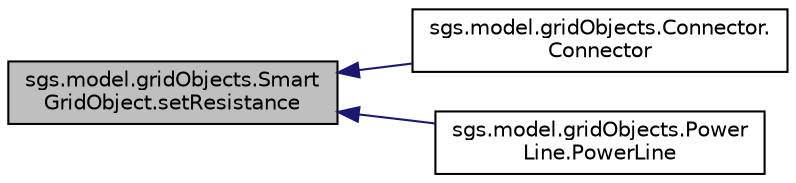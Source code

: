 digraph "sgs.model.gridObjects.SmartGridObject.setResistance"
{
  edge [fontname="Helvetica",fontsize="10",labelfontname="Helvetica",labelfontsize="10"];
  node [fontname="Helvetica",fontsize="10",shape=record];
  rankdir="LR";
  Node1 [label="sgs.model.gridObjects.Smart\lGridObject.setResistance",height=0.2,width=0.4,color="black", fillcolor="grey75", style="filled" fontcolor="black"];
  Node1 -> Node2 [dir="back",color="midnightblue",fontsize="10",style="solid"];
  Node2 [label="sgs.model.gridObjects.Connector.\lConnector",height=0.2,width=0.4,color="black", fillcolor="white", style="filled",URL="$classsgs_1_1model_1_1grid_objects_1_1_connector.html#a7d3580fceba9936f6273073c7220382d"];
  Node1 -> Node3 [dir="back",color="midnightblue",fontsize="10",style="solid"];
  Node3 [label="sgs.model.gridObjects.Power\lLine.PowerLine",height=0.2,width=0.4,color="black", fillcolor="white", style="filled",URL="$classsgs_1_1model_1_1grid_objects_1_1_power_line.html#a46e85ea453a8dcfd78b02d34c5781cac"];
}
